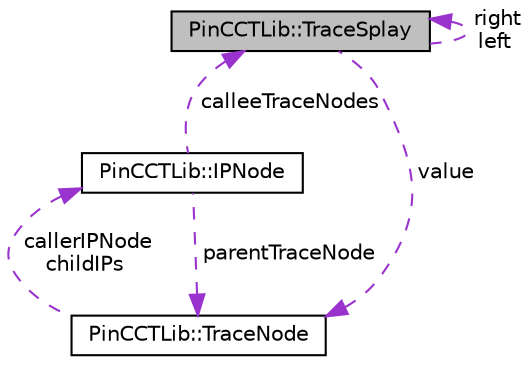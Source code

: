 digraph "PinCCTLib::TraceSplay"
{
 // INTERACTIVE_SVG=YES
  edge [fontname="Helvetica",fontsize="10",labelfontname="Helvetica",labelfontsize="10"];
  node [fontname="Helvetica",fontsize="10",shape=record];
  Node1 [label="PinCCTLib::TraceSplay",height=0.2,width=0.4,color="black", fillcolor="grey75", style="filled" fontcolor="black"];
  Node2 -> Node1 [dir="back",color="darkorchid3",fontsize="10",style="dashed",label=" value" ,fontname="Helvetica"];
  Node2 [label="PinCCTLib::TraceNode",height=0.2,width=0.4,color="black", fillcolor="white", style="filled",URL="$structPinCCTLib_1_1TraceNode.html"];
  Node3 -> Node2 [dir="back",color="darkorchid3",fontsize="10",style="dashed",label=" callerIPNode\nchildIPs" ,fontname="Helvetica"];
  Node3 [label="PinCCTLib::IPNode",height=0.2,width=0.4,color="black", fillcolor="white", style="filled",URL="$structPinCCTLib_1_1IPNode.html"];
  Node2 -> Node3 [dir="back",color="darkorchid3",fontsize="10",style="dashed",label=" parentTraceNode" ,fontname="Helvetica"];
  Node1 -> Node3 [dir="back",color="darkorchid3",fontsize="10",style="dashed",label=" calleeTraceNodes" ,fontname="Helvetica"];
  Node1 -> Node1 [dir="back",color="darkorchid3",fontsize="10",style="dashed",label=" right\nleft" ,fontname="Helvetica"];
}

